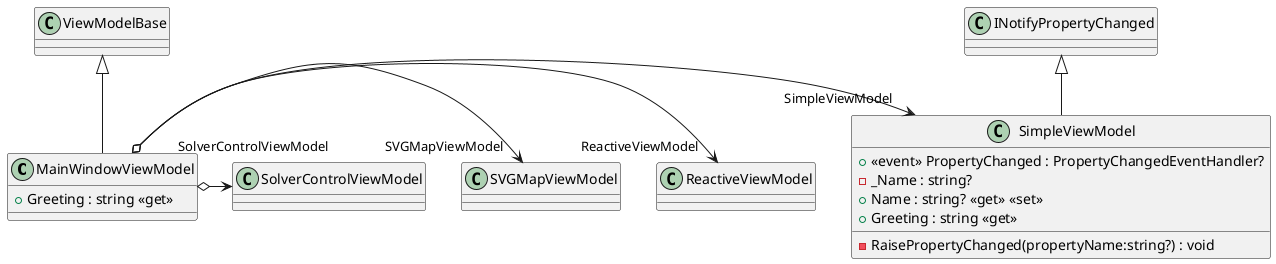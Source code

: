@startuml
class MainWindowViewModel {
    + Greeting : string <<get>>
}
class SimpleViewModel {
    +  <<event>> PropertyChanged : PropertyChangedEventHandler? 
    - RaisePropertyChanged(propertyName:string?) : void
    - _Name : string?
    + Name : string? <<get>> <<set>>
    + Greeting : string <<get>>
}
ViewModelBase <|-- MainWindowViewModel
MainWindowViewModel o-> "SimpleViewModel" SimpleViewModel
MainWindowViewModel o-> "ReactiveViewModel" ReactiveViewModel
MainWindowViewModel o-> "SVGMapViewModel" SVGMapViewModel
MainWindowViewModel o-> "SolverControlViewModel" SolverControlViewModel
INotifyPropertyChanged <|-- SimpleViewModel
@enduml
